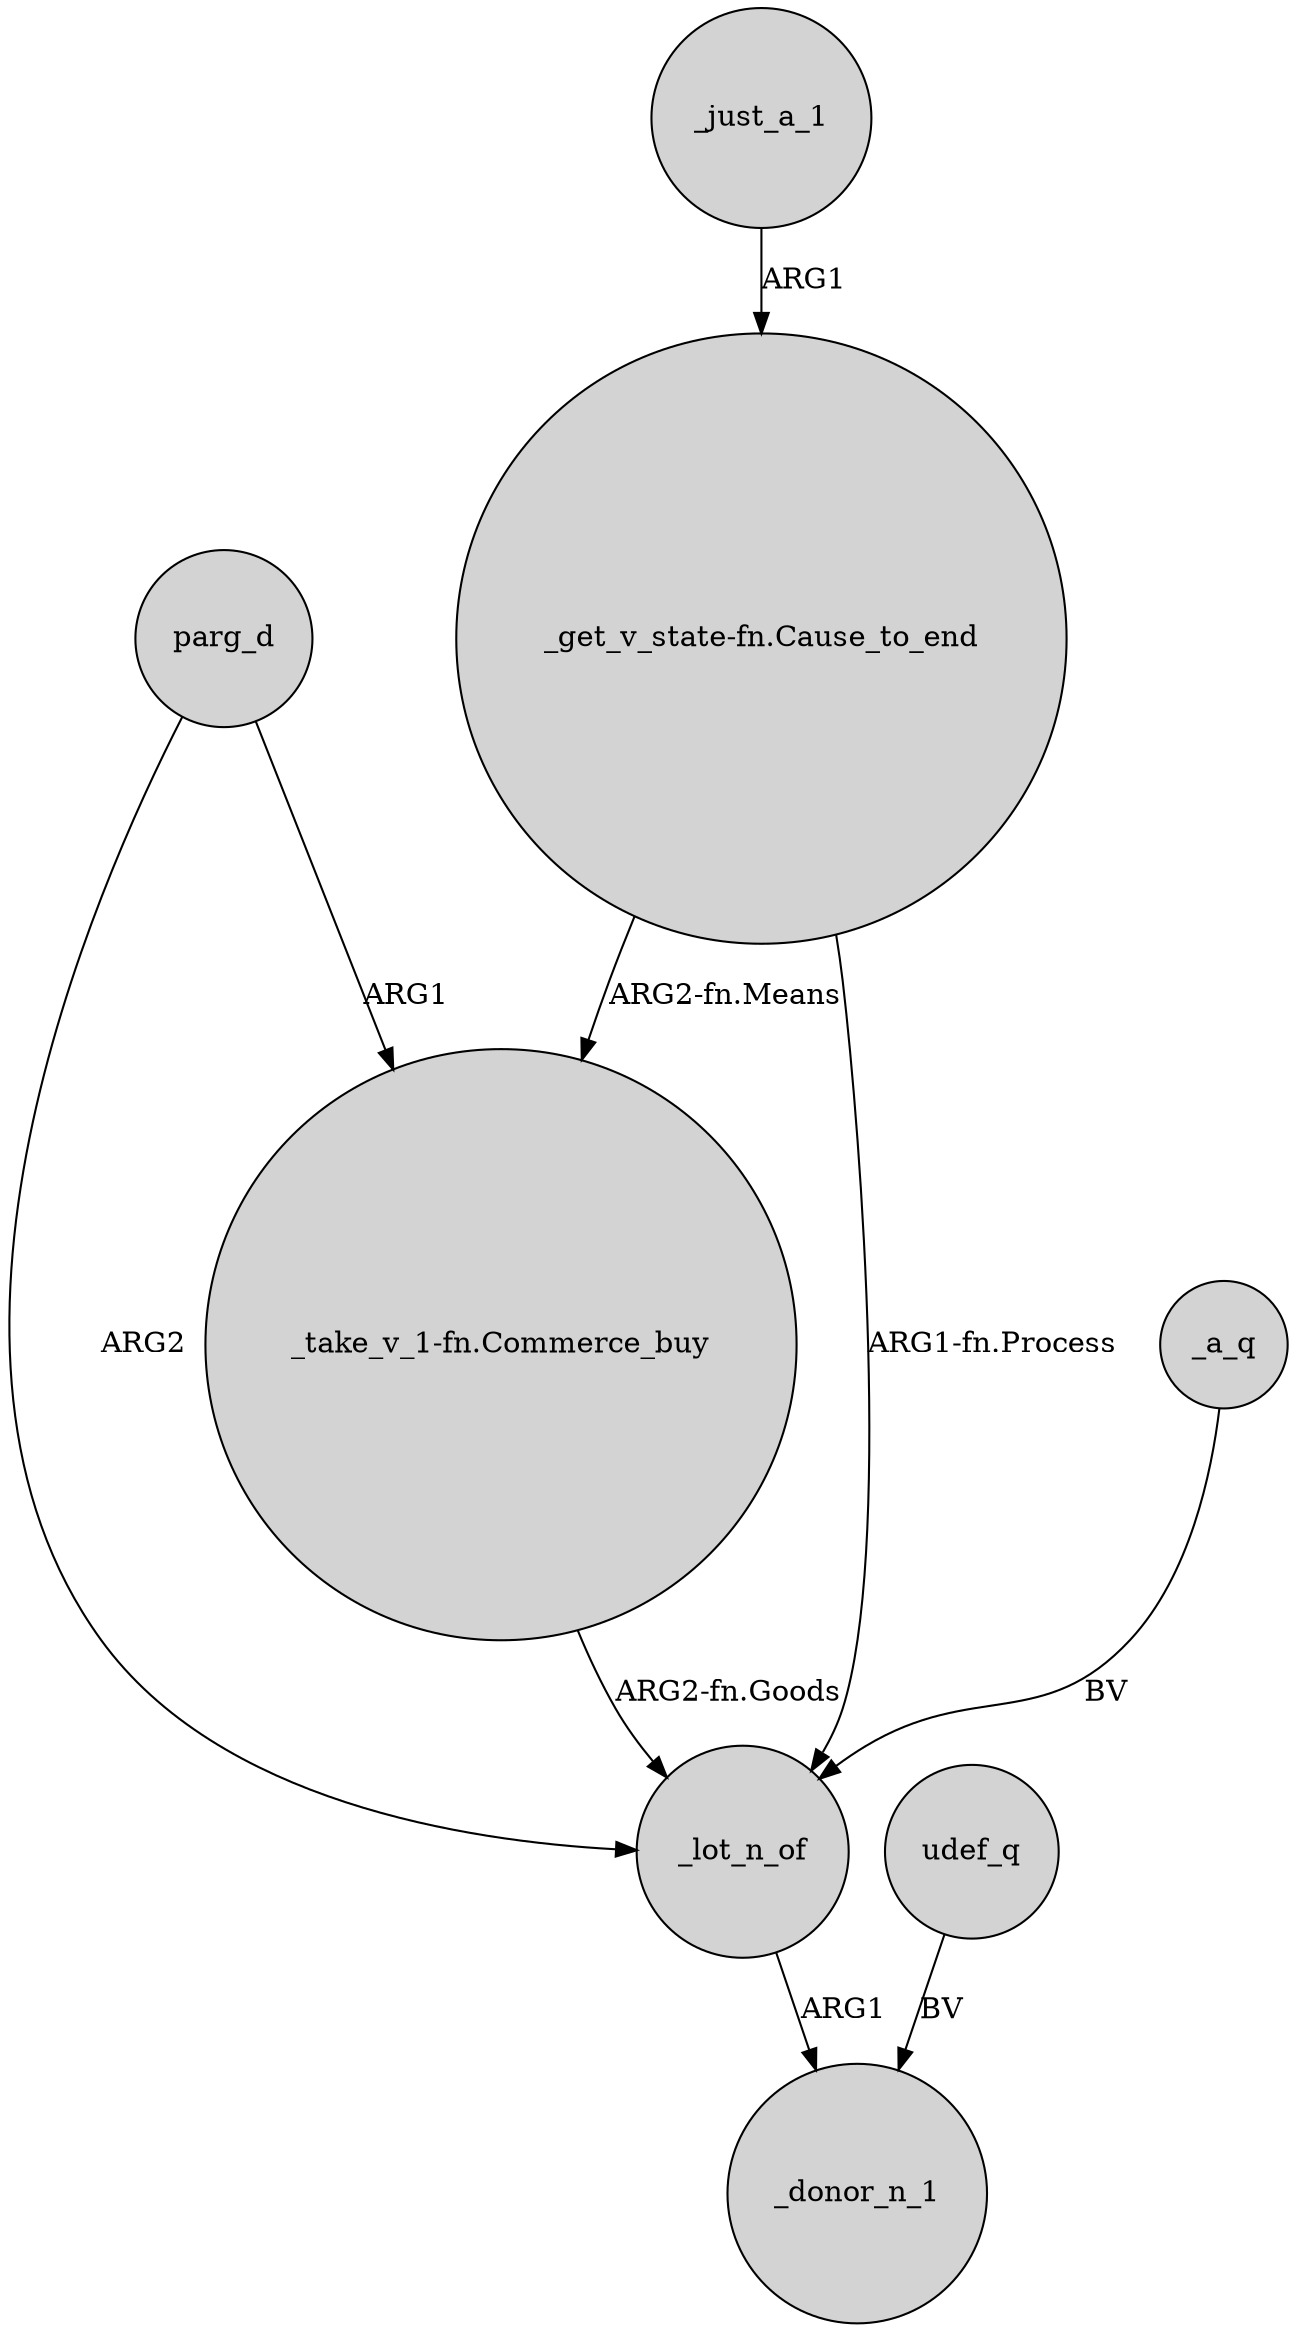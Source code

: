 digraph {
	node [shape=circle style=filled]
	"_take_v_1-fn.Commerce_buy" -> _lot_n_of [label="ARG2-fn.Goods"]
	parg_d -> _lot_n_of [label=ARG2]
	parg_d -> "_take_v_1-fn.Commerce_buy" [label=ARG1]
	_just_a_1 -> "_get_v_state-fn.Cause_to_end" [label=ARG1]
	_lot_n_of -> _donor_n_1 [label=ARG1]
	"_get_v_state-fn.Cause_to_end" -> "_take_v_1-fn.Commerce_buy" [label="ARG2-fn.Means"]
	udef_q -> _donor_n_1 [label=BV]
	_a_q -> _lot_n_of [label=BV]
	"_get_v_state-fn.Cause_to_end" -> _lot_n_of [label="ARG1-fn.Process"]
}
